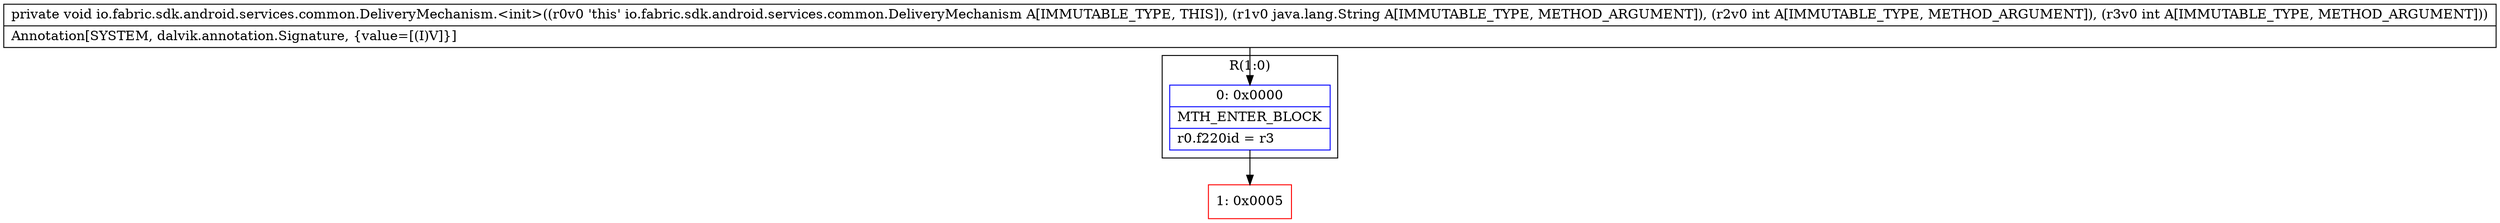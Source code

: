 digraph "CFG forio.fabric.sdk.android.services.common.DeliveryMechanism.\<init\>(Ljava\/lang\/String;II)V" {
subgraph cluster_Region_2136706415 {
label = "R(1:0)";
node [shape=record,color=blue];
Node_0 [shape=record,label="{0\:\ 0x0000|MTH_ENTER_BLOCK\l|r0.f220id = r3\l}"];
}
Node_1 [shape=record,color=red,label="{1\:\ 0x0005}"];
MethodNode[shape=record,label="{private void io.fabric.sdk.android.services.common.DeliveryMechanism.\<init\>((r0v0 'this' io.fabric.sdk.android.services.common.DeliveryMechanism A[IMMUTABLE_TYPE, THIS]), (r1v0 java.lang.String A[IMMUTABLE_TYPE, METHOD_ARGUMENT]), (r2v0 int A[IMMUTABLE_TYPE, METHOD_ARGUMENT]), (r3v0 int A[IMMUTABLE_TYPE, METHOD_ARGUMENT]))  | Annotation[SYSTEM, dalvik.annotation.Signature, \{value=[(I)V]\}]\l}"];
MethodNode -> Node_0;
Node_0 -> Node_1;
}

